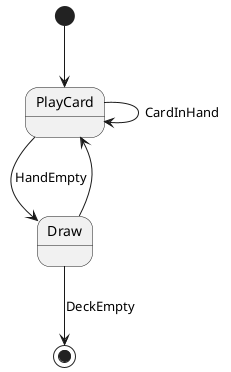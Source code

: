 ﻿@startuml


[*] --> PlayCard
PlayCard --> PlayCard : CardInHand
PlayCard --> Draw : HandEmpty
Draw --> PlayCard
Draw --> [*] : DeckEmpty


@enduml